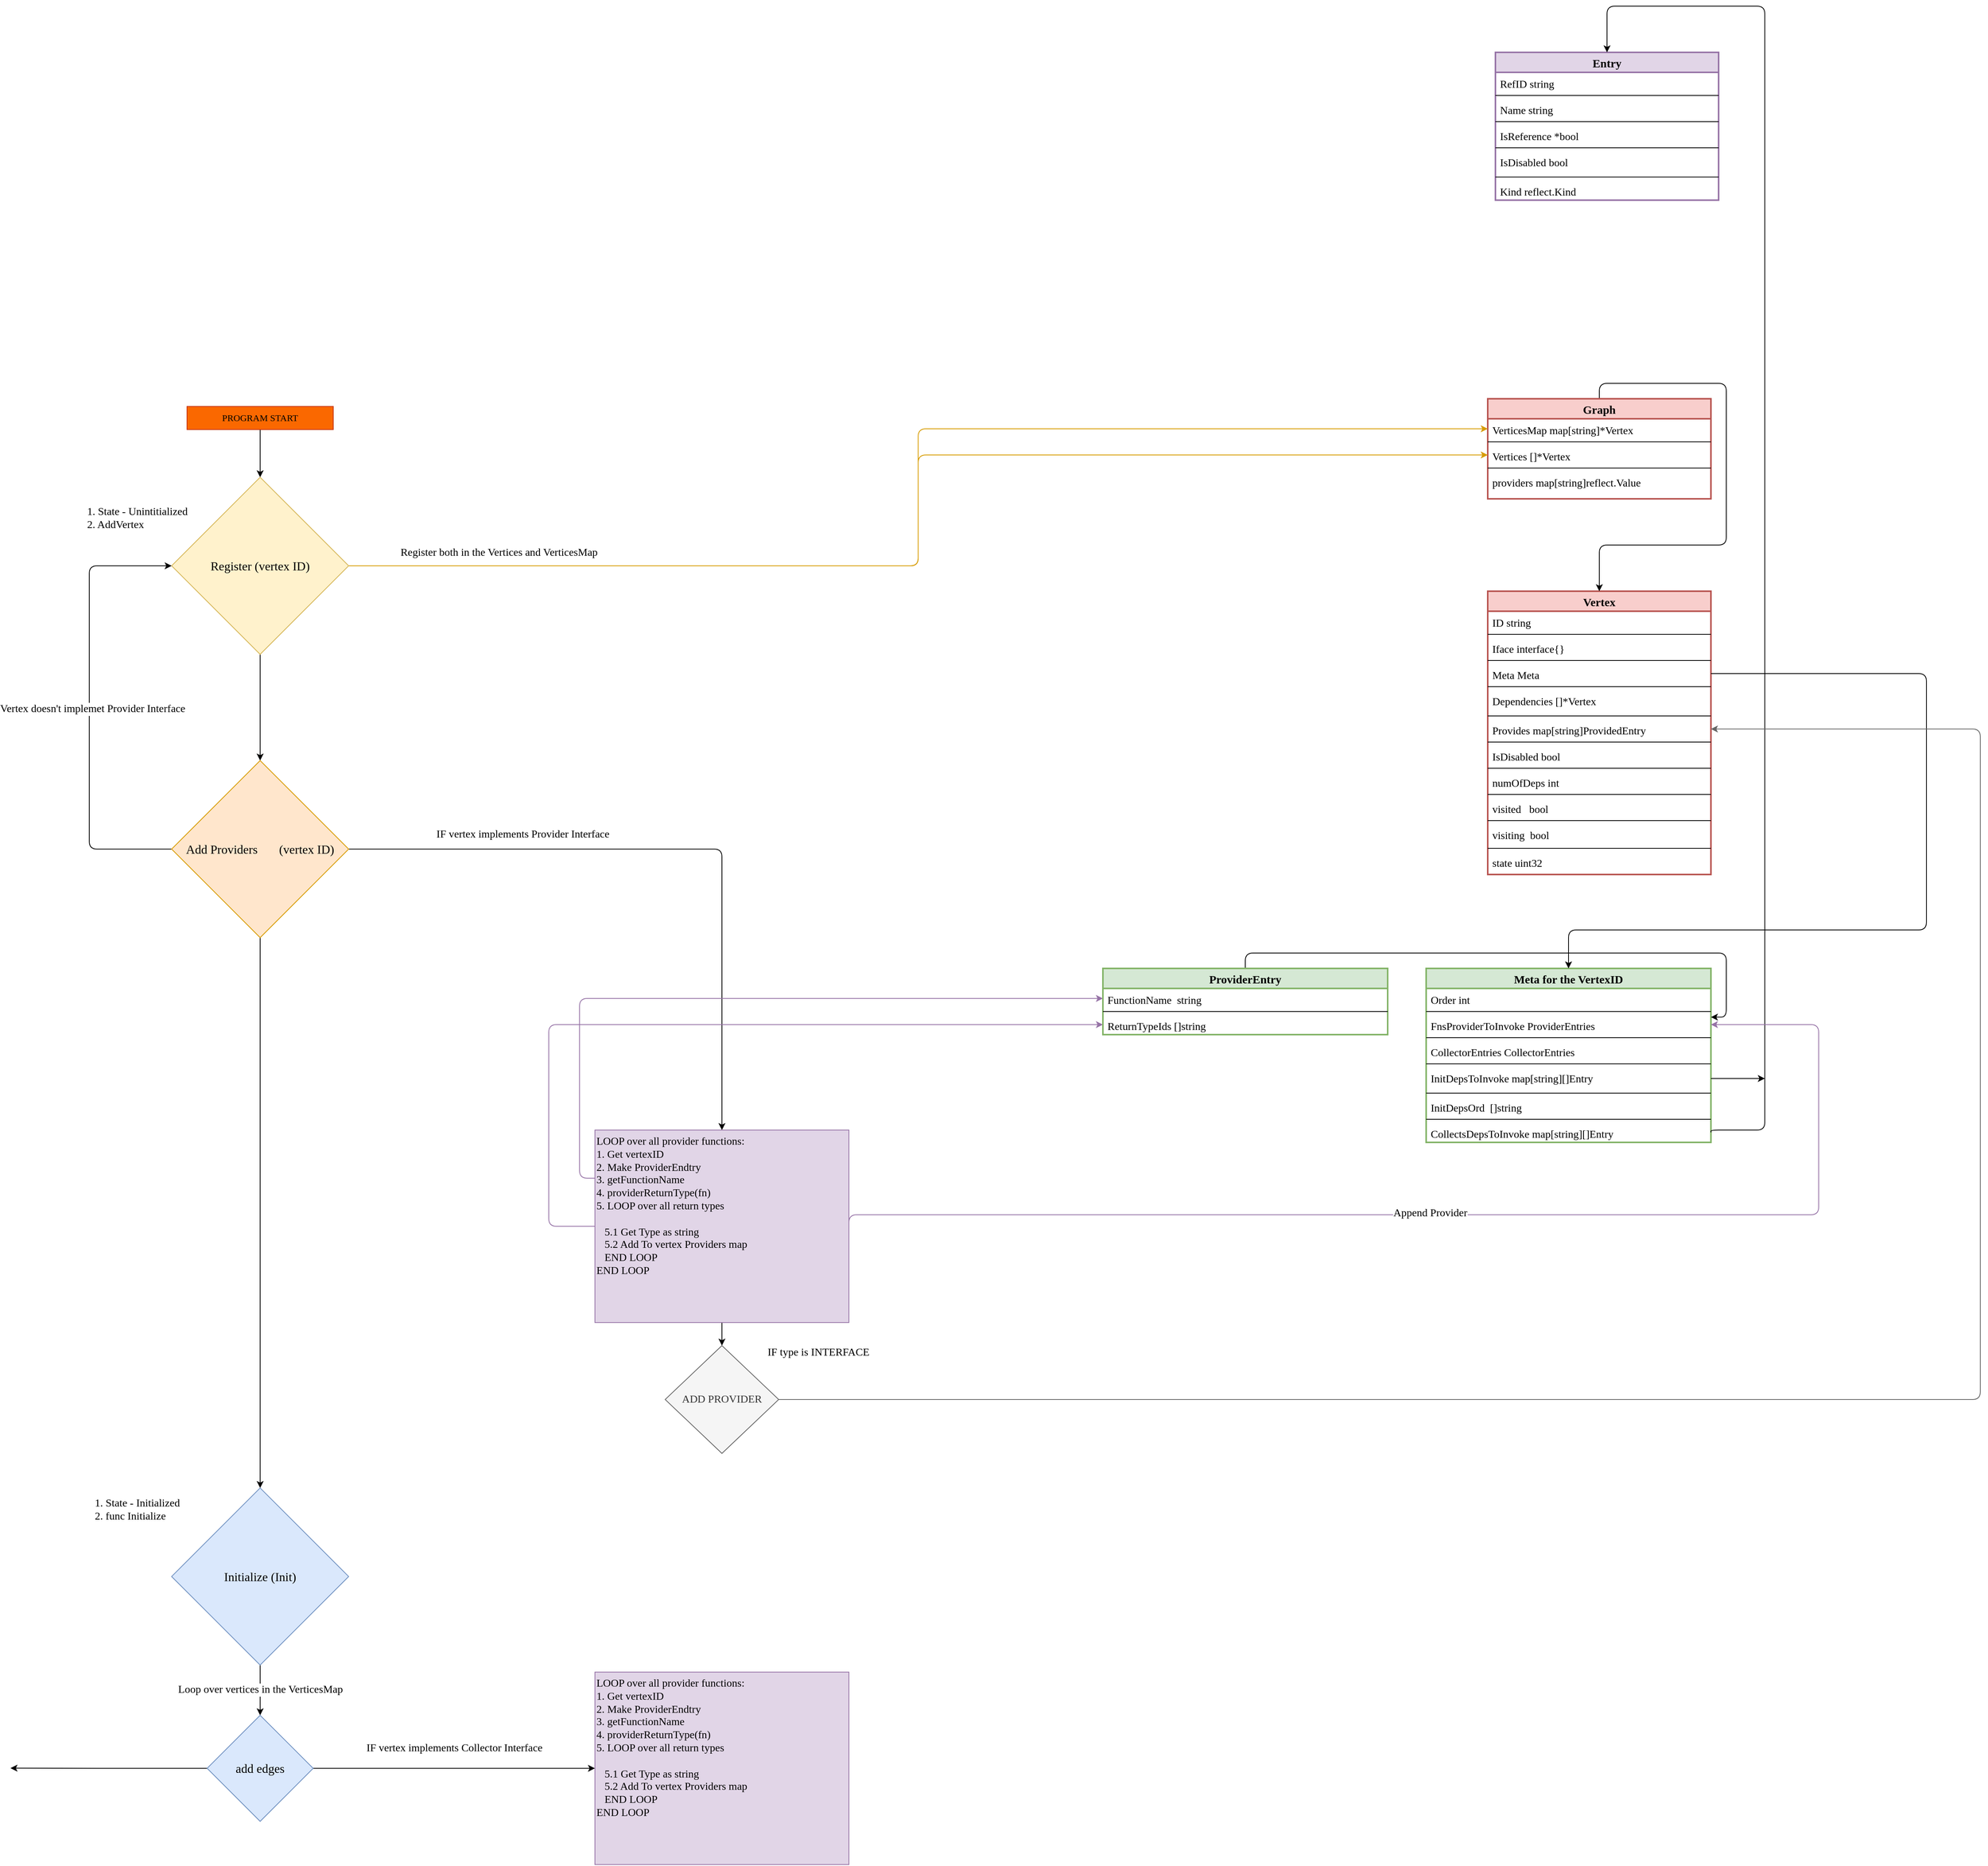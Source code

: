 <mxfile compressed="false" version="14.1.8" type="device">
  <diagram id="9XrS1GHqLKZMvzqyOHTl" name="Page-1">
    <mxGraphModel dx="1682" dy="1260" grid="1" gridSize="3.937" guides="1" tooltips="1" connect="1" arrows="1" fold="1" page="1" pageScale="1" pageWidth="10000" pageHeight="10000" math="0" shadow="0">
      <root>
        <mxCell id="0" />
        <mxCell id="1" parent="0" />
        <mxCell id="HHnZ4qpc_pkSZuf3FhQu-21" value="Vertex" style="swimlane;fontStyle=1;childLayout=stackLayout;horizontal=1;startSize=26;fillColor=#f8cecc;horizontalStack=0;resizeParent=1;resizeParentMax=0;resizeLast=0;collapsible=1;marginBottom=0;fontSize=15;strokeWidth=2;strokeColor=#b85450;fontFamily=Jetbrains Mono;" parent="1" vertex="1">
          <mxGeometry x="5380" y="3650" width="290" height="368" as="geometry" />
        </mxCell>
        <mxCell id="HHnZ4qpc_pkSZuf3FhQu-22" value="ID string" style="text;strokeColor=none;fillColor=none;align=left;verticalAlign=top;spacingLeft=4;spacingRight=4;overflow=hidden;rotatable=0;points=[[0,0.5],[1,0.5]];portConstraint=eastwest;fontSize=14;fontStyle=0;fontFamily=Jetbrains Mono;" parent="HHnZ4qpc_pkSZuf3FhQu-21" vertex="1">
          <mxGeometry y="26" width="290" height="26" as="geometry" />
        </mxCell>
        <mxCell id="HHnZ4qpc_pkSZuf3FhQu-26" value="" style="line;strokeWidth=1;fillColor=none;align=left;verticalAlign=middle;spacingTop=-1;spacingLeft=3;spacingRight=3;rotatable=0;labelPosition=right;points=[];portConstraint=eastwest;fontSize=15;fontColor=#000000;fontFamily=Jetbrains Mono;" parent="HHnZ4qpc_pkSZuf3FhQu-21" vertex="1">
          <mxGeometry y="52" width="290" height="8" as="geometry" />
        </mxCell>
        <mxCell id="HHnZ4qpc_pkSZuf3FhQu-23" value="Iface interface{}" style="text;strokeColor=none;fillColor=none;align=left;verticalAlign=top;spacingLeft=4;spacingRight=4;overflow=hidden;rotatable=0;points=[[0,0.5],[1,0.5]];portConstraint=eastwest;fontSize=14;fontStyle=0;fontFamily=Jetbrains Mono;" parent="HHnZ4qpc_pkSZuf3FhQu-21" vertex="1">
          <mxGeometry y="60" width="290" height="26" as="geometry" />
        </mxCell>
        <mxCell id="HHnZ4qpc_pkSZuf3FhQu-25" value="" style="line;strokeWidth=1;fillColor=none;align=left;verticalAlign=middle;spacingTop=-1;spacingLeft=3;spacingRight=3;rotatable=0;labelPosition=right;points=[];portConstraint=eastwest;fontSize=15;fontColor=#000000;fontFamily=Jetbrains Mono;" parent="HHnZ4qpc_pkSZuf3FhQu-21" vertex="1">
          <mxGeometry y="86" width="290" height="8" as="geometry" />
        </mxCell>
        <mxCell id="HHnZ4qpc_pkSZuf3FhQu-28" value="Meta Meta" style="text;strokeColor=none;fillColor=none;align=left;verticalAlign=top;spacingLeft=4;spacingRight=4;overflow=hidden;rotatable=0;points=[[0,0.5],[1,0.5]];portConstraint=eastwest;fontSize=14;fontStyle=0;fontFamily=Jetbrains Mono;" parent="HHnZ4qpc_pkSZuf3FhQu-21" vertex="1">
          <mxGeometry y="94" width="290" height="26" as="geometry" />
        </mxCell>
        <mxCell id="HHnZ4qpc_pkSZuf3FhQu-36" value="" style="line;strokeWidth=1;fillColor=none;align=left;verticalAlign=middle;spacingTop=-1;spacingLeft=3;spacingRight=3;rotatable=0;labelPosition=right;points=[];portConstraint=eastwest;fontSize=15;fontColor=#000000;fontFamily=Jetbrains Mono;" parent="HHnZ4qpc_pkSZuf3FhQu-21" vertex="1">
          <mxGeometry y="120" width="290" height="8" as="geometry" />
        </mxCell>
        <mxCell id="HHnZ4qpc_pkSZuf3FhQu-31" value="Dependencies []*Vertex" style="text;strokeColor=none;fillColor=none;align=left;verticalAlign=top;spacingLeft=4;spacingRight=4;overflow=hidden;rotatable=0;points=[[0,0.5],[1,0.5]];portConstraint=eastwest;fontSize=14;fontStyle=0;fontFamily=Jetbrains Mono;" parent="HHnZ4qpc_pkSZuf3FhQu-21" vertex="1">
          <mxGeometry y="128" width="290" height="30" as="geometry" />
        </mxCell>
        <mxCell id="HHnZ4qpc_pkSZuf3FhQu-37" value="" style="line;strokeWidth=1;fillColor=none;align=left;verticalAlign=middle;spacingTop=-1;spacingLeft=3;spacingRight=3;rotatable=0;labelPosition=right;points=[];portConstraint=eastwest;fontSize=15;fontColor=#000000;fontFamily=Jetbrains Mono;" parent="HHnZ4qpc_pkSZuf3FhQu-21" vertex="1">
          <mxGeometry y="158" width="290" height="8" as="geometry" />
        </mxCell>
        <mxCell id="HHnZ4qpc_pkSZuf3FhQu-30" value="Provides map[string]ProvidedEntry" style="text;strokeColor=none;fillColor=none;align=left;verticalAlign=top;spacingLeft=4;spacingRight=4;overflow=hidden;rotatable=0;points=[[0,0.5],[1,0.5]];portConstraint=eastwest;fontSize=14;fontStyle=0;fontFamily=Jetbrains Mono;" parent="HHnZ4qpc_pkSZuf3FhQu-21" vertex="1">
          <mxGeometry y="166" width="290" height="26" as="geometry" />
        </mxCell>
        <mxCell id="HHnZ4qpc_pkSZuf3FhQu-38" value="" style="line;strokeWidth=1;fillColor=none;align=left;verticalAlign=middle;spacingTop=-1;spacingLeft=3;spacingRight=3;rotatable=0;labelPosition=right;points=[];portConstraint=eastwest;fontSize=15;fontColor=#000000;fontFamily=Jetbrains Mono;" parent="HHnZ4qpc_pkSZuf3FhQu-21" vertex="1">
          <mxGeometry y="192" width="290" height="8" as="geometry" />
        </mxCell>
        <mxCell id="HHnZ4qpc_pkSZuf3FhQu-29" value="IsDisabled bool" style="text;strokeColor=none;fillColor=none;align=left;verticalAlign=top;spacingLeft=4;spacingRight=4;overflow=hidden;rotatable=0;points=[[0,0.5],[1,0.5]];portConstraint=eastwest;fontSize=14;fontStyle=0;fontFamily=Jetbrains Mono;" parent="HHnZ4qpc_pkSZuf3FhQu-21" vertex="1">
          <mxGeometry y="200" width="290" height="26" as="geometry" />
        </mxCell>
        <mxCell id="HHnZ4qpc_pkSZuf3FhQu-39" value="" style="line;strokeWidth=1;fillColor=none;align=left;verticalAlign=middle;spacingTop=-1;spacingLeft=3;spacingRight=3;rotatable=0;labelPosition=right;points=[];portConstraint=eastwest;fontSize=15;fontColor=#000000;fontFamily=Jetbrains Mono;" parent="HHnZ4qpc_pkSZuf3FhQu-21" vertex="1">
          <mxGeometry y="226" width="290" height="8" as="geometry" />
        </mxCell>
        <mxCell id="HHnZ4qpc_pkSZuf3FhQu-34" value="numOfDeps int" style="text;strokeColor=none;fillColor=none;align=left;verticalAlign=top;spacingLeft=4;spacingRight=4;overflow=hidden;rotatable=0;points=[[0,0.5],[1,0.5]];portConstraint=eastwest;fontSize=14;fontStyle=0;fontFamily=Jetbrains Mono;" parent="HHnZ4qpc_pkSZuf3FhQu-21" vertex="1">
          <mxGeometry y="234" width="290" height="26" as="geometry" />
        </mxCell>
        <mxCell id="HHnZ4qpc_pkSZuf3FhQu-40" value="" style="line;strokeWidth=1;fillColor=none;align=left;verticalAlign=middle;spacingTop=-1;spacingLeft=3;spacingRight=3;rotatable=0;labelPosition=right;points=[];portConstraint=eastwest;fontSize=15;fontColor=#000000;fontFamily=Jetbrains Mono;" parent="HHnZ4qpc_pkSZuf3FhQu-21" vertex="1">
          <mxGeometry y="260" width="290" height="8" as="geometry" />
        </mxCell>
        <mxCell id="HHnZ4qpc_pkSZuf3FhQu-33" value="visited   bool" style="text;strokeColor=none;fillColor=none;align=left;verticalAlign=top;spacingLeft=4;spacingRight=4;overflow=hidden;rotatable=0;points=[[0,0.5],[1,0.5]];portConstraint=eastwest;fontSize=14;fontStyle=0;fontFamily=Jetbrains Mono;" parent="HHnZ4qpc_pkSZuf3FhQu-21" vertex="1">
          <mxGeometry y="268" width="290" height="26" as="geometry" />
        </mxCell>
        <mxCell id="HHnZ4qpc_pkSZuf3FhQu-41" value="" style="line;strokeWidth=1;fillColor=none;align=left;verticalAlign=middle;spacingTop=-1;spacingLeft=3;spacingRight=3;rotatable=0;labelPosition=right;points=[];portConstraint=eastwest;fontSize=15;fontColor=#000000;fontFamily=Jetbrains Mono;" parent="HHnZ4qpc_pkSZuf3FhQu-21" vertex="1">
          <mxGeometry y="294" width="290" height="8" as="geometry" />
        </mxCell>
        <mxCell id="HHnZ4qpc_pkSZuf3FhQu-32" value="visiting  bool" style="text;strokeColor=none;fillColor=none;align=left;verticalAlign=top;spacingLeft=4;spacingRight=4;overflow=hidden;rotatable=0;points=[[0,0.5],[1,0.5]];portConstraint=eastwest;fontSize=14;fontStyle=0;fontFamily=Jetbrains Mono;" parent="HHnZ4qpc_pkSZuf3FhQu-21" vertex="1">
          <mxGeometry y="302" width="290" height="28" as="geometry" />
        </mxCell>
        <mxCell id="HHnZ4qpc_pkSZuf3FhQu-42" value="" style="line;strokeWidth=1;fillColor=none;align=left;verticalAlign=middle;spacingTop=-1;spacingLeft=3;spacingRight=3;rotatable=0;labelPosition=right;points=[];portConstraint=eastwest;fontSize=15;fontColor=#000000;fontFamily=Jetbrains Mono;" parent="HHnZ4qpc_pkSZuf3FhQu-21" vertex="1">
          <mxGeometry y="330" width="290" height="8" as="geometry" />
        </mxCell>
        <mxCell id="HHnZ4qpc_pkSZuf3FhQu-24" value="state uint32" style="text;strokeColor=none;fillColor=none;align=left;verticalAlign=top;spacingLeft=4;spacingRight=4;overflow=hidden;rotatable=0;points=[[0,0.5],[1,0.5]];portConstraint=eastwest;fontSize=14;fontStyle=0;fontFamily=Jetbrains Mono;" parent="HHnZ4qpc_pkSZuf3FhQu-21" vertex="1">
          <mxGeometry y="338" width="290" height="30" as="geometry" />
        </mxCell>
        <mxCell id="HHnZ4qpc_pkSZuf3FhQu-85" style="edgeStyle=orthogonalEdgeStyle;orthogonalLoop=1;jettySize=auto;html=1;exitX=0.5;exitY=0;exitDx=0;exitDy=0;entryX=0.5;entryY=0;entryDx=0;entryDy=0;fontSize=13;fontColor=#CC6600;fontFamily=Jetbrains Mono;" parent="1" source="HHnZ4qpc_pkSZuf3FhQu-43" target="HHnZ4qpc_pkSZuf3FhQu-21" edge="1">
          <mxGeometry relative="1" as="geometry" />
        </mxCell>
        <mxCell id="HHnZ4qpc_pkSZuf3FhQu-43" value="Graph" style="swimlane;fontStyle=1;childLayout=stackLayout;horizontal=1;startSize=26;fillColor=#f8cecc;horizontalStack=0;resizeParent=1;resizeParentMax=0;resizeLast=0;collapsible=1;marginBottom=0;fontSize=15;strokeWidth=2;strokeColor=#b85450;fontFamily=Jetbrains Mono;" parent="1" vertex="1">
          <mxGeometry x="5380" y="3400" width="290" height="130" as="geometry" />
        </mxCell>
        <mxCell id="HHnZ4qpc_pkSZuf3FhQu-44" value="VerticesMap map[string]*Vertex" style="text;strokeColor=none;fillColor=none;align=left;verticalAlign=top;spacingLeft=4;spacingRight=4;overflow=hidden;rotatable=0;points=[[0,0.5],[1,0.5]];portConstraint=eastwest;fontSize=14;fontStyle=0;fontFamily=Jetbrains Mono;" parent="HHnZ4qpc_pkSZuf3FhQu-43" vertex="1">
          <mxGeometry y="26" width="290" height="26" as="geometry" />
        </mxCell>
        <mxCell id="HHnZ4qpc_pkSZuf3FhQu-45" value="" style="line;strokeWidth=1;fillColor=none;align=left;verticalAlign=middle;spacingTop=-1;spacingLeft=3;spacingRight=3;rotatable=0;labelPosition=right;points=[];portConstraint=eastwest;fontSize=15;fontColor=#000000;fontFamily=Jetbrains Mono;" parent="HHnZ4qpc_pkSZuf3FhQu-43" vertex="1">
          <mxGeometry y="52" width="290" height="8" as="geometry" />
        </mxCell>
        <mxCell id="HHnZ4qpc_pkSZuf3FhQu-46" value="Vertices []*Vertex" style="text;strokeColor=none;fillColor=none;align=left;verticalAlign=top;spacingLeft=4;spacingRight=4;overflow=hidden;rotatable=0;points=[[0,0.5],[1,0.5]];portConstraint=eastwest;fontSize=14;fontStyle=0;fontFamily=Jetbrains Mono;" parent="HHnZ4qpc_pkSZuf3FhQu-43" vertex="1">
          <mxGeometry y="60" width="290" height="26" as="geometry" />
        </mxCell>
        <mxCell id="HHnZ4qpc_pkSZuf3FhQu-47" value="" style="line;strokeWidth=1;fillColor=none;align=left;verticalAlign=middle;spacingTop=-1;spacingLeft=3;spacingRight=3;rotatable=0;labelPosition=right;points=[];portConstraint=eastwest;fontSize=15;fontColor=#000000;fontFamily=Jetbrains Mono;" parent="HHnZ4qpc_pkSZuf3FhQu-43" vertex="1">
          <mxGeometry y="86" width="290" height="8" as="geometry" />
        </mxCell>
        <mxCell id="HHnZ4qpc_pkSZuf3FhQu-48" value="providers map[string]reflect.Value" style="text;strokeColor=none;fillColor=none;align=left;verticalAlign=top;spacingLeft=4;spacingRight=4;overflow=hidden;rotatable=0;points=[[0,0.5],[1,0.5]];portConstraint=eastwest;fontSize=14;fontStyle=0;fontFamily=Jetbrains Mono;" parent="HHnZ4qpc_pkSZuf3FhQu-43" vertex="1">
          <mxGeometry y="94" width="290" height="36" as="geometry" />
        </mxCell>
        <mxCell id="HHnZ4qpc_pkSZuf3FhQu-63" value="Entry" style="swimlane;fontStyle=1;childLayout=stackLayout;horizontal=1;startSize=26;fillColor=#e1d5e7;horizontalStack=0;resizeParent=1;resizeParentMax=0;resizeLast=0;collapsible=1;marginBottom=0;fontSize=15;strokeWidth=2;strokeColor=#9673a6;fontFamily=Jetbrains Mono;" parent="1" vertex="1">
          <mxGeometry x="5390" y="2950" width="290" height="192" as="geometry" />
        </mxCell>
        <mxCell id="HHnZ4qpc_pkSZuf3FhQu-64" value="RefID string" style="text;strokeColor=none;fillColor=none;align=left;verticalAlign=top;spacingLeft=4;spacingRight=4;overflow=hidden;rotatable=0;points=[[0,0.5],[1,0.5]];portConstraint=eastwest;fontSize=14;fontStyle=0;fontFamily=Jetbrains Mono;" parent="HHnZ4qpc_pkSZuf3FhQu-63" vertex="1">
          <mxGeometry y="26" width="290" height="26" as="geometry" />
        </mxCell>
        <mxCell id="HHnZ4qpc_pkSZuf3FhQu-65" value="" style="line;strokeWidth=1;fillColor=none;align=left;verticalAlign=middle;spacingTop=-1;spacingLeft=3;spacingRight=3;rotatable=0;labelPosition=right;points=[];portConstraint=eastwest;fontSize=15;fontColor=#000000;fontFamily=Jetbrains Mono;" parent="HHnZ4qpc_pkSZuf3FhQu-63" vertex="1">
          <mxGeometry y="52" width="290" height="8" as="geometry" />
        </mxCell>
        <mxCell id="HHnZ4qpc_pkSZuf3FhQu-66" value="Name string" style="text;strokeColor=none;fillColor=none;align=left;verticalAlign=top;spacingLeft=4;spacingRight=4;overflow=hidden;rotatable=0;points=[[0,0.5],[1,0.5]];portConstraint=eastwest;fontSize=14;fontStyle=0;fontFamily=Jetbrains Mono;" parent="HHnZ4qpc_pkSZuf3FhQu-63" vertex="1">
          <mxGeometry y="60" width="290" height="26" as="geometry" />
        </mxCell>
        <mxCell id="HHnZ4qpc_pkSZuf3FhQu-67" value="" style="line;strokeWidth=1;fillColor=none;align=left;verticalAlign=middle;spacingTop=-1;spacingLeft=3;spacingRight=3;rotatable=0;labelPosition=right;points=[];portConstraint=eastwest;fontSize=15;fontColor=#000000;fontFamily=Jetbrains Mono;" parent="HHnZ4qpc_pkSZuf3FhQu-63" vertex="1">
          <mxGeometry y="86" width="290" height="8" as="geometry" />
        </mxCell>
        <mxCell id="HHnZ4qpc_pkSZuf3FhQu-68" value="IsReference *bool" style="text;strokeColor=none;fillColor=none;align=left;verticalAlign=top;spacingLeft=4;spacingRight=4;overflow=hidden;rotatable=0;points=[[0,0.5],[1,0.5]];portConstraint=eastwest;fontSize=14;fontStyle=0;fontFamily=Jetbrains Mono;" parent="HHnZ4qpc_pkSZuf3FhQu-63" vertex="1">
          <mxGeometry y="94" width="290" height="26" as="geometry" />
        </mxCell>
        <mxCell id="HHnZ4qpc_pkSZuf3FhQu-69" value="" style="line;strokeWidth=1;fillColor=none;align=left;verticalAlign=middle;spacingTop=-1;spacingLeft=3;spacingRight=3;rotatable=0;labelPosition=right;points=[];portConstraint=eastwest;fontSize=15;fontColor=#000000;fontFamily=Jetbrains Mono;" parent="HHnZ4qpc_pkSZuf3FhQu-63" vertex="1">
          <mxGeometry y="120" width="290" height="8" as="geometry" />
        </mxCell>
        <mxCell id="HHnZ4qpc_pkSZuf3FhQu-70" value="IsDisabled bool" style="text;strokeColor=none;fillColor=none;align=left;verticalAlign=top;spacingLeft=4;spacingRight=4;overflow=hidden;rotatable=0;points=[[0,0.5],[1,0.5]];portConstraint=eastwest;fontSize=14;fontStyle=0;fontFamily=Jetbrains Mono;" parent="HHnZ4qpc_pkSZuf3FhQu-63" vertex="1">
          <mxGeometry y="128" width="290" height="30" as="geometry" />
        </mxCell>
        <mxCell id="HHnZ4qpc_pkSZuf3FhQu-71" value="" style="line;strokeWidth=1;fillColor=none;align=left;verticalAlign=middle;spacingTop=-1;spacingLeft=3;spacingRight=3;rotatable=0;labelPosition=right;points=[];portConstraint=eastwest;fontSize=15;fontColor=#000000;fontFamily=Jetbrains Mono;" parent="HHnZ4qpc_pkSZuf3FhQu-63" vertex="1">
          <mxGeometry y="158" width="290" height="8" as="geometry" />
        </mxCell>
        <mxCell id="HHnZ4qpc_pkSZuf3FhQu-72" value="Kind reflect.Kind" style="text;strokeColor=none;fillColor=none;align=left;verticalAlign=top;spacingLeft=4;spacingRight=4;overflow=hidden;rotatable=0;points=[[0,0.5],[1,0.5]];portConstraint=eastwest;fontSize=14;fontStyle=0;fontFamily=Jetbrains Mono;" parent="HHnZ4qpc_pkSZuf3FhQu-63" vertex="1">
          <mxGeometry y="166" width="290" height="26" as="geometry" />
        </mxCell>
        <mxCell id="HHnZ4qpc_pkSZuf3FhQu-86" value="Meta for the VertexID" style="swimlane;fontStyle=1;childLayout=stackLayout;horizontal=1;startSize=26;fillColor=#d5e8d4;horizontalStack=0;resizeParent=1;resizeParentMax=0;resizeLast=0;collapsible=1;marginBottom=0;fontSize=15;strokeWidth=2;strokeColor=#82b366;fontFamily=Jetbrains Mono;" parent="1" vertex="1">
          <mxGeometry x="5300" y="4140" width="370" height="226" as="geometry" />
        </mxCell>
        <mxCell id="HHnZ4qpc_pkSZuf3FhQu-87" value="Order int" style="text;strokeColor=none;fillColor=none;align=left;verticalAlign=top;spacingLeft=4;spacingRight=4;overflow=hidden;rotatable=0;points=[[0,0.5],[1,0.5]];portConstraint=eastwest;fontSize=14;fontStyle=0;fontFamily=Jetbrains Mono;" parent="HHnZ4qpc_pkSZuf3FhQu-86" vertex="1">
          <mxGeometry y="26" width="370" height="26" as="geometry" />
        </mxCell>
        <mxCell id="HHnZ4qpc_pkSZuf3FhQu-88" value="" style="line;strokeWidth=1;fillColor=none;align=left;verticalAlign=middle;spacingTop=-1;spacingLeft=3;spacingRight=3;rotatable=0;labelPosition=right;points=[];portConstraint=eastwest;fontSize=15;fontColor=#000000;fontStyle=1;fontFamily=Jetbrains Mono;" parent="HHnZ4qpc_pkSZuf3FhQu-86" vertex="1">
          <mxGeometry y="52" width="370" height="8" as="geometry" />
        </mxCell>
        <mxCell id="HHnZ4qpc_pkSZuf3FhQu-89" value="FnsProviderToInvoke ProviderEntries" style="text;strokeColor=none;fillColor=none;align=left;verticalAlign=top;spacingLeft=4;spacingRight=4;overflow=hidden;rotatable=0;points=[[0,0.5],[1,0.5]];portConstraint=eastwest;fontSize=14;fontStyle=0;fontFamily=Jetbrains Mono;" parent="HHnZ4qpc_pkSZuf3FhQu-86" vertex="1">
          <mxGeometry y="60" width="370" height="26" as="geometry" />
        </mxCell>
        <mxCell id="HHnZ4qpc_pkSZuf3FhQu-90" value="" style="line;strokeWidth=1;fillColor=none;align=left;verticalAlign=middle;spacingTop=-1;spacingLeft=3;spacingRight=3;rotatable=0;labelPosition=right;points=[];portConstraint=eastwest;fontSize=15;fontColor=#000000;fontStyle=0;fontFamily=Jetbrains Mono;" parent="HHnZ4qpc_pkSZuf3FhQu-86" vertex="1">
          <mxGeometry y="86" width="370" height="8" as="geometry" />
        </mxCell>
        <mxCell id="HHnZ4qpc_pkSZuf3FhQu-91" value="CollectorEntries CollectorEntries" style="text;strokeColor=none;fillColor=none;align=left;verticalAlign=top;spacingLeft=4;spacingRight=4;overflow=hidden;rotatable=0;points=[[0,0.5],[1,0.5]];portConstraint=eastwest;fontSize=14;fontStyle=0;fontFamily=Jetbrains Mono;" parent="HHnZ4qpc_pkSZuf3FhQu-86" vertex="1">
          <mxGeometry y="94" width="370" height="26" as="geometry" />
        </mxCell>
        <mxCell id="HHnZ4qpc_pkSZuf3FhQu-92" value="" style="line;strokeWidth=1;fillColor=none;align=left;verticalAlign=middle;spacingTop=-1;spacingLeft=3;spacingRight=3;rotatable=0;labelPosition=right;points=[];portConstraint=eastwest;fontSize=15;fontColor=#000000;fontFamily=Jetbrains Mono;" parent="HHnZ4qpc_pkSZuf3FhQu-86" vertex="1">
          <mxGeometry y="120" width="370" height="8" as="geometry" />
        </mxCell>
        <mxCell id="HHnZ4qpc_pkSZuf3FhQu-93" value="InitDepsToInvoke map[string][]Entry" style="text;strokeColor=none;fillColor=none;align=left;verticalAlign=top;spacingLeft=4;spacingRight=4;overflow=hidden;rotatable=0;points=[[0,0.5],[1,0.5]];portConstraint=eastwest;fontSize=14;fontStyle=0;fontFamily=Jetbrains Mono;" parent="HHnZ4qpc_pkSZuf3FhQu-86" vertex="1">
          <mxGeometry y="128" width="370" height="30" as="geometry" />
        </mxCell>
        <mxCell id="HHnZ4qpc_pkSZuf3FhQu-94" value="" style="line;strokeWidth=1;fillColor=none;align=left;verticalAlign=middle;spacingTop=-1;spacingLeft=3;spacingRight=3;rotatable=0;labelPosition=right;points=[];portConstraint=eastwest;fontSize=15;fontColor=#000000;fontFamily=Jetbrains Mono;" parent="HHnZ4qpc_pkSZuf3FhQu-86" vertex="1">
          <mxGeometry y="158" width="370" height="8" as="geometry" />
        </mxCell>
        <mxCell id="HHnZ4qpc_pkSZuf3FhQu-95" value="InitDepsOrd  []string" style="text;strokeColor=none;fillColor=none;align=left;verticalAlign=top;spacingLeft=4;spacingRight=4;overflow=hidden;rotatable=0;points=[[0,0.5],[1,0.5]];portConstraint=eastwest;fontSize=14;fontStyle=0;fontFamily=Jetbrains Mono;" parent="HHnZ4qpc_pkSZuf3FhQu-86" vertex="1">
          <mxGeometry y="166" width="370" height="26" as="geometry" />
        </mxCell>
        <mxCell id="HHnZ4qpc_pkSZuf3FhQu-96" value="" style="line;strokeWidth=1;fillColor=none;align=left;verticalAlign=middle;spacingTop=-1;spacingLeft=3;spacingRight=3;rotatable=0;labelPosition=right;points=[];portConstraint=eastwest;fontSize=15;fontColor=#000000;fontFamily=Jetbrains Mono;" parent="HHnZ4qpc_pkSZuf3FhQu-86" vertex="1">
          <mxGeometry y="192" width="370" height="8" as="geometry" />
        </mxCell>
        <mxCell id="HHnZ4qpc_pkSZuf3FhQu-97" value="CollectsDepsToInvoke map[string][]Entry" style="text;strokeColor=none;fillColor=none;align=left;verticalAlign=top;spacingLeft=4;spacingRight=4;overflow=hidden;rotatable=0;points=[[0,0.5],[1,0.5]];portConstraint=eastwest;fontSize=14;fontStyle=0;fontFamily=Jetbrains Mono;" parent="HHnZ4qpc_pkSZuf3FhQu-86" vertex="1">
          <mxGeometry y="200" width="370" height="26" as="geometry" />
        </mxCell>
        <mxCell id="HHnZ4qpc_pkSZuf3FhQu-106" style="edgeStyle=orthogonalEdgeStyle;orthogonalLoop=1;jettySize=auto;html=1;exitX=1;exitY=0.5;exitDx=0;exitDy=0;entryX=0.5;entryY=0;entryDx=0;entryDy=0;fontSize=13;fontColor=#CC6600;fontFamily=Jetbrains Mono;" parent="1" source="HHnZ4qpc_pkSZuf3FhQu-28" target="HHnZ4qpc_pkSZuf3FhQu-86" edge="1">
          <mxGeometry relative="1" as="geometry">
            <Array as="points">
              <mxPoint x="5950" y="3757" />
              <mxPoint x="5950" y="4090" />
              <mxPoint x="5485" y="4090" />
            </Array>
          </mxGeometry>
        </mxCell>
        <mxCell id="AKWeKp6k3Ee_MQOzL1RP-2" style="edgeStyle=orthogonalEdgeStyle;orthogonalLoop=1;jettySize=auto;html=1;exitX=1;exitY=0.5;exitDx=0;exitDy=0;entryX=0.5;entryY=0;entryDx=0;entryDy=0;fontColor=#FF0000;fontFamily=Jetbrains Mono;" parent="1" source="HHnZ4qpc_pkSZuf3FhQu-97" target="HHnZ4qpc_pkSZuf3FhQu-63" edge="1">
          <mxGeometry relative="1" as="geometry">
            <Array as="points">
              <mxPoint x="5670" y="4350" />
              <mxPoint x="5740" y="4350" />
              <mxPoint x="5740" y="2890" />
              <mxPoint x="5535" y="2890" />
            </Array>
          </mxGeometry>
        </mxCell>
        <mxCell id="jVUEl1n2tODpElSi2Gqy-6" style="edgeStyle=orthogonalEdgeStyle;orthogonalLoop=1;jettySize=auto;html=1;exitX=0.5;exitY=1;exitDx=0;exitDy=0;entryX=0.5;entryY=0;entryDx=0;entryDy=0;fontFamily=Jetbrains Mono;" edge="1" parent="1" source="jVUEl1n2tODpElSi2Gqy-1" target="jVUEl1n2tODpElSi2Gqy-4">
          <mxGeometry relative="1" as="geometry" />
        </mxCell>
        <mxCell id="jVUEl1n2tODpElSi2Gqy-1" value="&lt;font color=&quot;#000000&quot;&gt;PROGRAM START&lt;/font&gt;" style="whiteSpace=wrap;html=1;fontFamily=Jetbrains Mono;fillColor=#fa6800;strokeColor=#C73500;fontColor=#ffffff;" vertex="1" parent="1">
          <mxGeometry x="3690" y="3410" width="190" height="30" as="geometry" />
        </mxCell>
        <mxCell id="jVUEl1n2tODpElSi2Gqy-8" style="edgeStyle=orthogonalEdgeStyle;orthogonalLoop=1;jettySize=auto;html=1;exitX=1;exitY=0.5;exitDx=0;exitDy=0;entryX=0;entryY=0.5;entryDx=0;entryDy=0;fillColor=#ffe6cc;strokeColor=#d79b00;fontFamily=Jetbrains Mono;" edge="1" parent="1" source="jVUEl1n2tODpElSi2Gqy-4" target="HHnZ4qpc_pkSZuf3FhQu-44">
          <mxGeometry relative="1" as="geometry" />
        </mxCell>
        <mxCell id="jVUEl1n2tODpElSi2Gqy-9" style="edgeStyle=orthogonalEdgeStyle;orthogonalLoop=1;jettySize=auto;html=1;exitX=1;exitY=0.5;exitDx=0;exitDy=0;entryX=0;entryY=0.5;entryDx=0;entryDy=0;fillColor=#ffe6cc;strokeColor=#d79b00;fontFamily=Jetbrains Mono;" edge="1" parent="1" source="jVUEl1n2tODpElSi2Gqy-4" target="HHnZ4qpc_pkSZuf3FhQu-46">
          <mxGeometry relative="1" as="geometry">
            <Array as="points">
              <mxPoint x="4640" y="3617" />
              <mxPoint x="4640" y="3473" />
            </Array>
          </mxGeometry>
        </mxCell>
        <mxCell id="jVUEl1n2tODpElSi2Gqy-21" style="edgeStyle=orthogonalEdgeStyle;orthogonalLoop=1;jettySize=auto;html=1;exitX=0.5;exitY=1;exitDx=0;exitDy=0;entryX=0.5;entryY=0;entryDx=0;entryDy=0;fontFamily=Jetbrains Mono;fontSize=14;" edge="1" parent="1" source="jVUEl1n2tODpElSi2Gqy-4" target="jVUEl1n2tODpElSi2Gqy-20">
          <mxGeometry relative="1" as="geometry" />
        </mxCell>
        <mxCell id="jVUEl1n2tODpElSi2Gqy-4" value="&lt;sub&gt;&lt;font style=&quot;font-size: 16px&quot;&gt;Register (vertex ID)&lt;/font&gt;&lt;/sub&gt;" style="rhombus;whiteSpace=wrap;html=1;aspect=fixed;align=center;verticalAlign=middle;fontFamily=Jetbrains Mono;perimeter=rhombusPerimeter;fillColor=#fff2cc;strokeColor=#d6b656;" vertex="1" parent="1">
          <mxGeometry x="3670" y="3502" width="230" height="230" as="geometry" />
        </mxCell>
        <mxCell id="jVUEl1n2tODpElSi2Gqy-7" value="1. State - Unintitialized&lt;br style=&quot;font-size: 14px;&quot;&gt;&lt;div style=&quot;text-align: left; font-size: 14px;&quot;&gt;&lt;span style=&quot;font-size: 14px;&quot;&gt;2. AddVertex&lt;/span&gt;&lt;/div&gt;" style="text;html=1;align=center;verticalAlign=middle;resizable=0;points=[];autosize=1;fontFamily=Jetbrains Mono;fontSize=14;" vertex="1" parent="1">
          <mxGeometry x="3510" y="3535" width="230" height="40" as="geometry" />
        </mxCell>
        <mxCell id="jVUEl1n2tODpElSi2Gqy-10" style="edgeStyle=orthogonalEdgeStyle;orthogonalLoop=1;jettySize=auto;html=1;exitX=1;exitY=0.5;exitDx=0;exitDy=0;fontFamily=Jetbrains Mono;" edge="1" parent="1" source="HHnZ4qpc_pkSZuf3FhQu-93">
          <mxGeometry relative="1" as="geometry">
            <mxPoint x="5740" y="4283" as="targetPoint" />
          </mxGeometry>
        </mxCell>
        <mxCell id="jVUEl1n2tODpElSi2Gqy-11" value="Register both in the Vertices and VerticesMap" style="text;html=1;align=center;verticalAlign=middle;resizable=0;points=[];autosize=1;fontSize=14;fontFamily=Jetbrains Mono;" vertex="1" parent="1">
          <mxGeometry x="3900" y="3590" width="390" height="20" as="geometry" />
        </mxCell>
        <mxCell id="jVUEl1n2tODpElSi2Gqy-22" style="edgeStyle=orthogonalEdgeStyle;orthogonalLoop=1;jettySize=auto;html=1;exitX=1;exitY=0.5;exitDx=0;exitDy=0;fontFamily=Jetbrains Mono;fontSize=14;entryX=0.5;entryY=0;entryDx=0;entryDy=0;" edge="1" parent="1" source="jVUEl1n2tODpElSi2Gqy-20" target="jVUEl1n2tODpElSi2Gqy-27">
          <mxGeometry relative="1" as="geometry">
            <mxPoint x="4410" y="3985" as="targetPoint" />
          </mxGeometry>
        </mxCell>
        <mxCell id="jVUEl1n2tODpElSi2Gqy-23" value="IF vertex implements Provider Interface" style="edgeLabel;html=1;align=center;verticalAlign=middle;resizable=0;points=[];fontSize=14;fontFamily=Jetbrains Mono;" vertex="1" connectable="0" parent="jVUEl1n2tODpElSi2Gqy-22">
          <mxGeometry x="0.037" y="-4" relative="1" as="geometry">
            <mxPoint x="-215.02" y="-23" as="offset" />
          </mxGeometry>
        </mxCell>
        <mxCell id="jVUEl1n2tODpElSi2Gqy-24" style="edgeStyle=orthogonalEdgeStyle;orthogonalLoop=1;jettySize=auto;html=1;exitX=0;exitY=0.5;exitDx=0;exitDy=0;fontFamily=Jetbrains Mono;fontSize=14;entryX=0;entryY=0.5;entryDx=0;entryDy=0;" edge="1" parent="1" source="jVUEl1n2tODpElSi2Gqy-20" target="jVUEl1n2tODpElSi2Gqy-4">
          <mxGeometry relative="1" as="geometry">
            <mxPoint x="3488" y="3985" as="targetPoint" />
            <Array as="points">
              <mxPoint x="3563" y="3985" />
              <mxPoint x="3563" y="3617" />
            </Array>
          </mxGeometry>
        </mxCell>
        <mxCell id="jVUEl1n2tODpElSi2Gqy-25" value="Vertex doesn&#39;t implemet Provider Interface" style="edgeLabel;html=1;align=center;verticalAlign=middle;resizable=0;points=[];fontSize=14;fontFamily=Jetbrains Mono;" vertex="1" connectable="0" parent="jVUEl1n2tODpElSi2Gqy-24">
          <mxGeometry x="-0.073" relative="1" as="geometry">
            <mxPoint x="3.92" y="-19" as="offset" />
          </mxGeometry>
        </mxCell>
        <mxCell id="jVUEl1n2tODpElSi2Gqy-50" style="edgeStyle=orthogonalEdgeStyle;rounded=0;orthogonalLoop=1;jettySize=auto;html=1;exitX=0.5;exitY=1;exitDx=0;exitDy=0;entryX=0.5;entryY=0;entryDx=0;entryDy=0;fontFamily=Jetbrains Mono;fontSize=14;" edge="1" parent="1" source="jVUEl1n2tODpElSi2Gqy-20" target="jVUEl1n2tODpElSi2Gqy-48">
          <mxGeometry relative="1" as="geometry" />
        </mxCell>
        <mxCell id="jVUEl1n2tODpElSi2Gqy-20" value="&lt;sub&gt;&lt;font style=&quot;font-size: 16px&quot;&gt;Add Providers&amp;nbsp; &amp;nbsp; &amp;nbsp; &amp;nbsp;(vertex ID)&lt;/font&gt;&lt;/sub&gt;" style="rhombus;whiteSpace=wrap;html=1;aspect=fixed;align=center;verticalAlign=middle;fontFamily=Jetbrains Mono;perimeter=rhombusPerimeter;fillColor=#ffe6cc;strokeColor=#d79b00;" vertex="1" parent="1">
          <mxGeometry x="3670" y="3870" width="230" height="230" as="geometry" />
        </mxCell>
        <mxCell id="jVUEl1n2tODpElSi2Gqy-28" style="edgeStyle=orthogonalEdgeStyle;orthogonalLoop=1;jettySize=auto;html=1;exitX=1;exitY=0.75;exitDx=0;exitDy=0;entryX=1;entryY=0.5;entryDx=0;entryDy=0;fontFamily=Jetbrains Mono;fontSize=14;fillColor=#e1d5e7;strokeColor=#9673a6;" edge="1" parent="1" source="jVUEl1n2tODpElSi2Gqy-27" target="HHnZ4qpc_pkSZuf3FhQu-89">
          <mxGeometry relative="1" as="geometry">
            <Array as="points">
              <mxPoint x="5810" y="4460" />
              <mxPoint x="5810" y="4213" />
            </Array>
          </mxGeometry>
        </mxCell>
        <mxCell id="jVUEl1n2tODpElSi2Gqy-29" value="Append Provider" style="edgeLabel;html=1;align=center;verticalAlign=middle;resizable=0;points=[];fontSize=14;fontFamily=Jetbrains Mono;" vertex="1" connectable="0" parent="jVUEl1n2tODpElSi2Gqy-28">
          <mxGeometry x="-0.035" y="2" relative="1" as="geometry">
            <mxPoint as="offset" />
          </mxGeometry>
        </mxCell>
        <mxCell id="jVUEl1n2tODpElSi2Gqy-42" style="edgeStyle=orthogonalEdgeStyle;orthogonalLoop=1;jettySize=auto;html=1;exitX=0;exitY=0.25;exitDx=0;exitDy=0;entryX=0;entryY=0.5;entryDx=0;entryDy=0;fontFamily=Jetbrains Mono;fontSize=14;fillColor=#e1d5e7;strokeColor=#9673a6;" edge="1" parent="1" source="jVUEl1n2tODpElSi2Gqy-27" target="jVUEl1n2tODpElSi2Gqy-31">
          <mxGeometry relative="1" as="geometry" />
        </mxCell>
        <mxCell id="jVUEl1n2tODpElSi2Gqy-43" style="edgeStyle=orthogonalEdgeStyle;orthogonalLoop=1;jettySize=auto;html=1;exitX=0;exitY=0.5;exitDx=0;exitDy=0;entryX=0;entryY=0.5;entryDx=0;entryDy=0;fontFamily=Jetbrains Mono;fontSize=14;fillColor=#e1d5e7;strokeColor=#9673a6;" edge="1" parent="1" source="jVUEl1n2tODpElSi2Gqy-27" target="jVUEl1n2tODpElSi2Gqy-33">
          <mxGeometry relative="1" as="geometry">
            <Array as="points">
              <mxPoint x="4160" y="4475" />
              <mxPoint x="4160" y="4213" />
            </Array>
          </mxGeometry>
        </mxCell>
        <mxCell id="jVUEl1n2tODpElSi2Gqy-46" value="IF type is INTERFACE" style="edgeStyle=orthogonalEdgeStyle;orthogonalLoop=1;jettySize=auto;html=1;exitX=0.5;exitY=1;exitDx=0;exitDy=0;entryX=0.5;entryY=0;entryDx=0;entryDy=0;fontFamily=Jetbrains Mono;fontSize=14;" edge="1" parent="1" source="jVUEl1n2tODpElSi2Gqy-27" target="jVUEl1n2tODpElSi2Gqy-45">
          <mxGeometry x="1" y="125" relative="1" as="geometry">
            <mxPoint y="9" as="offset" />
          </mxGeometry>
        </mxCell>
        <mxCell id="jVUEl1n2tODpElSi2Gqy-27" value="LOOP over all provider functions:&lt;br&gt;1. Get vertexID&lt;br&gt;2. Make ProviderEndtry&lt;br&gt;3. getFunctionName&lt;br&gt;4. providerReturnType(fn)&lt;br&gt;5. LOOP over all return types&lt;br&gt;&amp;nbsp; &amp;nbsp;&lt;br&gt;&amp;nbsp; &amp;nbsp;5.1 Get Type as string&lt;br&gt;&amp;nbsp; &amp;nbsp;5.2 Add To vertex Providers map&lt;br&gt;&amp;nbsp; &amp;nbsp;END LOOP&lt;br&gt;END LOOP" style="whiteSpace=wrap;html=1;fontFamily=Jetbrains Mono;fontSize=14;align=left;verticalAlign=top;fillColor=#e1d5e7;strokeColor=#9673a6;comic=0;" vertex="1" parent="1">
          <mxGeometry x="4220" y="4350" width="330" height="250" as="geometry" />
        </mxCell>
        <mxCell id="jVUEl1n2tODpElSi2Gqy-44" style="edgeStyle=orthogonalEdgeStyle;orthogonalLoop=1;jettySize=auto;html=1;exitX=0.5;exitY=0;exitDx=0;exitDy=0;entryX=1;entryY=0.126;entryDx=0;entryDy=0;entryPerimeter=0;fontFamily=Jetbrains Mono;fontSize=14;" edge="1" parent="1" source="jVUEl1n2tODpElSi2Gqy-30" target="HHnZ4qpc_pkSZuf3FhQu-89">
          <mxGeometry relative="1" as="geometry" />
        </mxCell>
        <mxCell id="jVUEl1n2tODpElSi2Gqy-30" value="ProviderEntry" style="swimlane;fontStyle=1;childLayout=stackLayout;horizontal=1;startSize=26;fillColor=#d5e8d4;horizontalStack=0;resizeParent=1;resizeParentMax=0;resizeLast=0;collapsible=1;marginBottom=0;fontSize=15;strokeWidth=2;strokeColor=#82b366;fontFamily=Jetbrains Mono;" vertex="1" parent="1">
          <mxGeometry x="4880" y="4140" width="370" height="86" as="geometry" />
        </mxCell>
        <mxCell id="jVUEl1n2tODpElSi2Gqy-31" value="FunctionName  string" style="text;strokeColor=none;fillColor=none;align=left;verticalAlign=top;spacingLeft=4;spacingRight=4;overflow=hidden;rotatable=0;points=[[0,0.5],[1,0.5]];portConstraint=eastwest;fontSize=14;fontStyle=0;fontFamily=Jetbrains Mono;" vertex="1" parent="jVUEl1n2tODpElSi2Gqy-30">
          <mxGeometry y="26" width="370" height="26" as="geometry" />
        </mxCell>
        <mxCell id="jVUEl1n2tODpElSi2Gqy-32" value="" style="line;strokeWidth=1;fillColor=none;align=left;verticalAlign=middle;spacingTop=-1;spacingLeft=3;spacingRight=3;rotatable=0;labelPosition=right;points=[];portConstraint=eastwest;fontSize=15;fontColor=#000000;fontStyle=1;fontFamily=Jetbrains Mono;" vertex="1" parent="jVUEl1n2tODpElSi2Gqy-30">
          <mxGeometry y="52" width="370" height="8" as="geometry" />
        </mxCell>
        <mxCell id="jVUEl1n2tODpElSi2Gqy-33" value="ReturnTypeIds []string" style="text;strokeColor=none;fillColor=none;align=left;verticalAlign=top;spacingLeft=4;spacingRight=4;overflow=hidden;rotatable=0;points=[[0,0.5],[1,0.5]];portConstraint=eastwest;fontSize=14;fontStyle=0;fontFamily=Jetbrains Mono;" vertex="1" parent="jVUEl1n2tODpElSi2Gqy-30">
          <mxGeometry y="60" width="370" height="26" as="geometry" />
        </mxCell>
        <mxCell id="jVUEl1n2tODpElSi2Gqy-47" style="edgeStyle=orthogonalEdgeStyle;orthogonalLoop=1;jettySize=auto;html=1;exitX=1;exitY=0.5;exitDx=0;exitDy=0;entryX=1;entryY=0.5;entryDx=0;entryDy=0;fontFamily=Jetbrains Mono;fontSize=14;fillColor=#f5f5f5;strokeColor=#666666;" edge="1" parent="1" source="jVUEl1n2tODpElSi2Gqy-45" target="HHnZ4qpc_pkSZuf3FhQu-30">
          <mxGeometry relative="1" as="geometry">
            <Array as="points">
              <mxPoint x="6020" y="4700" />
              <mxPoint x="6020" y="3829" />
            </Array>
          </mxGeometry>
        </mxCell>
        <mxCell id="jVUEl1n2tODpElSi2Gqy-45" value="ADD PROVIDER" style="rhombus;whiteSpace=wrap;html=1;comic=0;fontFamily=Jetbrains Mono;fontSize=14;align=center;fillColor=#f5f5f5;strokeColor=#666666;fontColor=#333333;" vertex="1" parent="1">
          <mxGeometry x="4311.25" y="4630" width="147.5" height="140" as="geometry" />
        </mxCell>
        <mxCell id="jVUEl1n2tODpElSi2Gqy-56" value="Loop over vertices in the VerticesMap" style="edgeStyle=orthogonalEdgeStyle;rounded=0;orthogonalLoop=1;jettySize=auto;html=1;exitX=0.5;exitY=1;exitDx=0;exitDy=0;entryX=0.5;entryY=0;entryDx=0;entryDy=0;fontFamily=Jetbrains Mono;fontSize=14;" edge="1" parent="1" source="jVUEl1n2tODpElSi2Gqy-48" target="jVUEl1n2tODpElSi2Gqy-55">
          <mxGeometry relative="1" as="geometry" />
        </mxCell>
        <mxCell id="jVUEl1n2tODpElSi2Gqy-48" value="&lt;sub&gt;&lt;font style=&quot;font-size: 16px&quot;&gt;Initialize (Init)&lt;/font&gt;&lt;/sub&gt;" style="rhombus;whiteSpace=wrap;html=1;aspect=fixed;align=center;verticalAlign=middle;fontFamily=Jetbrains Mono;perimeter=rhombusPerimeter;fillColor=#dae8fc;strokeColor=#6c8ebf;shadow=0;" vertex="1" parent="1">
          <mxGeometry x="3669.997" y="4814.947" width="230" height="230" as="geometry" />
        </mxCell>
        <mxCell id="jVUEl1n2tODpElSi2Gqy-49" value="1. State - Initialized&lt;br style=&quot;font-size: 14px&quot;&gt;&lt;div style=&quot;text-align: left ; font-size: 14px&quot;&gt;&lt;span style=&quot;font-size: 14px&quot;&gt;2. func Initialize&lt;/span&gt;&lt;/div&gt;" style="text;html=1;align=center;verticalAlign=middle;resizable=0;points=[];autosize=1;fontFamily=Jetbrains Mono;fontSize=14;" vertex="1" parent="1">
          <mxGeometry x="3526.577" y="4822.827" width="196.85" height="39.37" as="geometry" />
        </mxCell>
        <mxCell id="jVUEl1n2tODpElSi2Gqy-54" value="LOOP over all provider functions:&lt;br&gt;1. Get vertexID&lt;br&gt;2. Make ProviderEndtry&lt;br&gt;3. getFunctionName&lt;br&gt;4. providerReturnType(fn)&lt;br&gt;5. LOOP over all return types&lt;br&gt;&amp;nbsp; &amp;nbsp;&lt;br&gt;&amp;nbsp; &amp;nbsp;5.1 Get Type as string&lt;br&gt;&amp;nbsp; &amp;nbsp;5.2 Add To vertex Providers map&lt;br&gt;&amp;nbsp; &amp;nbsp;END LOOP&lt;br&gt;END LOOP" style="whiteSpace=wrap;html=1;fontFamily=Jetbrains Mono;fontSize=14;align=left;verticalAlign=top;fillColor=#e1d5e7;strokeColor=#9673a6;comic=0;" vertex="1" parent="1">
          <mxGeometry x="4219.997" y="5054.127" width="330" height="250" as="geometry" />
        </mxCell>
        <mxCell id="jVUEl1n2tODpElSi2Gqy-57" style="edgeStyle=orthogonalEdgeStyle;rounded=0;orthogonalLoop=1;jettySize=auto;html=1;exitX=0;exitY=0.5;exitDx=0;exitDy=0;fontFamily=Jetbrains Mono;fontSize=14;" edge="1" parent="1" source="jVUEl1n2tODpElSi2Gqy-55">
          <mxGeometry relative="1" as="geometry">
            <mxPoint x="3460.623" y="5178.824" as="targetPoint" />
          </mxGeometry>
        </mxCell>
        <mxCell id="jVUEl1n2tODpElSi2Gqy-58" value="IF vertex implements Collector Interface" style="edgeStyle=orthogonalEdgeStyle;rounded=0;orthogonalLoop=1;jettySize=auto;html=1;exitX=1;exitY=0.5;exitDx=0;exitDy=0;fontFamily=Jetbrains Mono;fontSize=14;entryX=0;entryY=0.5;entryDx=0;entryDy=0;" edge="1" parent="1" source="jVUEl1n2tODpElSi2Gqy-55" target="jVUEl1n2tODpElSi2Gqy-54">
          <mxGeometry x="0.002" y="26" relative="1" as="geometry">
            <mxPoint x="4090.543" y="5178.824" as="targetPoint" />
            <Array as="points">
              <mxPoint x="4220" y="5179" />
            </Array>
            <mxPoint as="offset" />
          </mxGeometry>
        </mxCell>
        <mxCell id="jVUEl1n2tODpElSi2Gqy-55" value="&lt;sub&gt;&lt;font style=&quot;font-size: 16px&quot;&gt;add edges&lt;/font&gt;&lt;/sub&gt;" style="rhombus;whiteSpace=wrap;html=1;aspect=fixed;align=center;verticalAlign=middle;fontFamily=Jetbrains Mono;perimeter=rhombusPerimeter;fillColor=#dae8fc;strokeColor=#6c8ebf;shadow=0;" vertex="1" parent="1">
          <mxGeometry x="3716.11" y="5110.23" width="137.79" height="137.79" as="geometry" />
        </mxCell>
      </root>
    </mxGraphModel>
  </diagram>
</mxfile>
